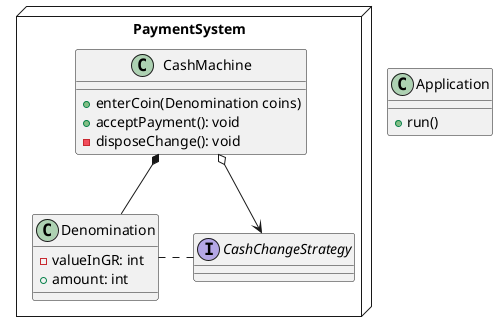 @startuml

class Application
{
    +run()
}



node PaymentSystem{
   class CashMachine
   {
       +enterCoin(Denomination coins)
       +acceptPayment(): void
       -disposeChange(): void
   }

   class Denomination
   {
       -valueInGR: int
       +amount: int
   }

   interface CashChangeStrategy
   {

   }
}





CashMachine o--> CashChangeStrategy
CashMachine *-- Denomination
Denomination . CashChangeStrategy

@enduml
